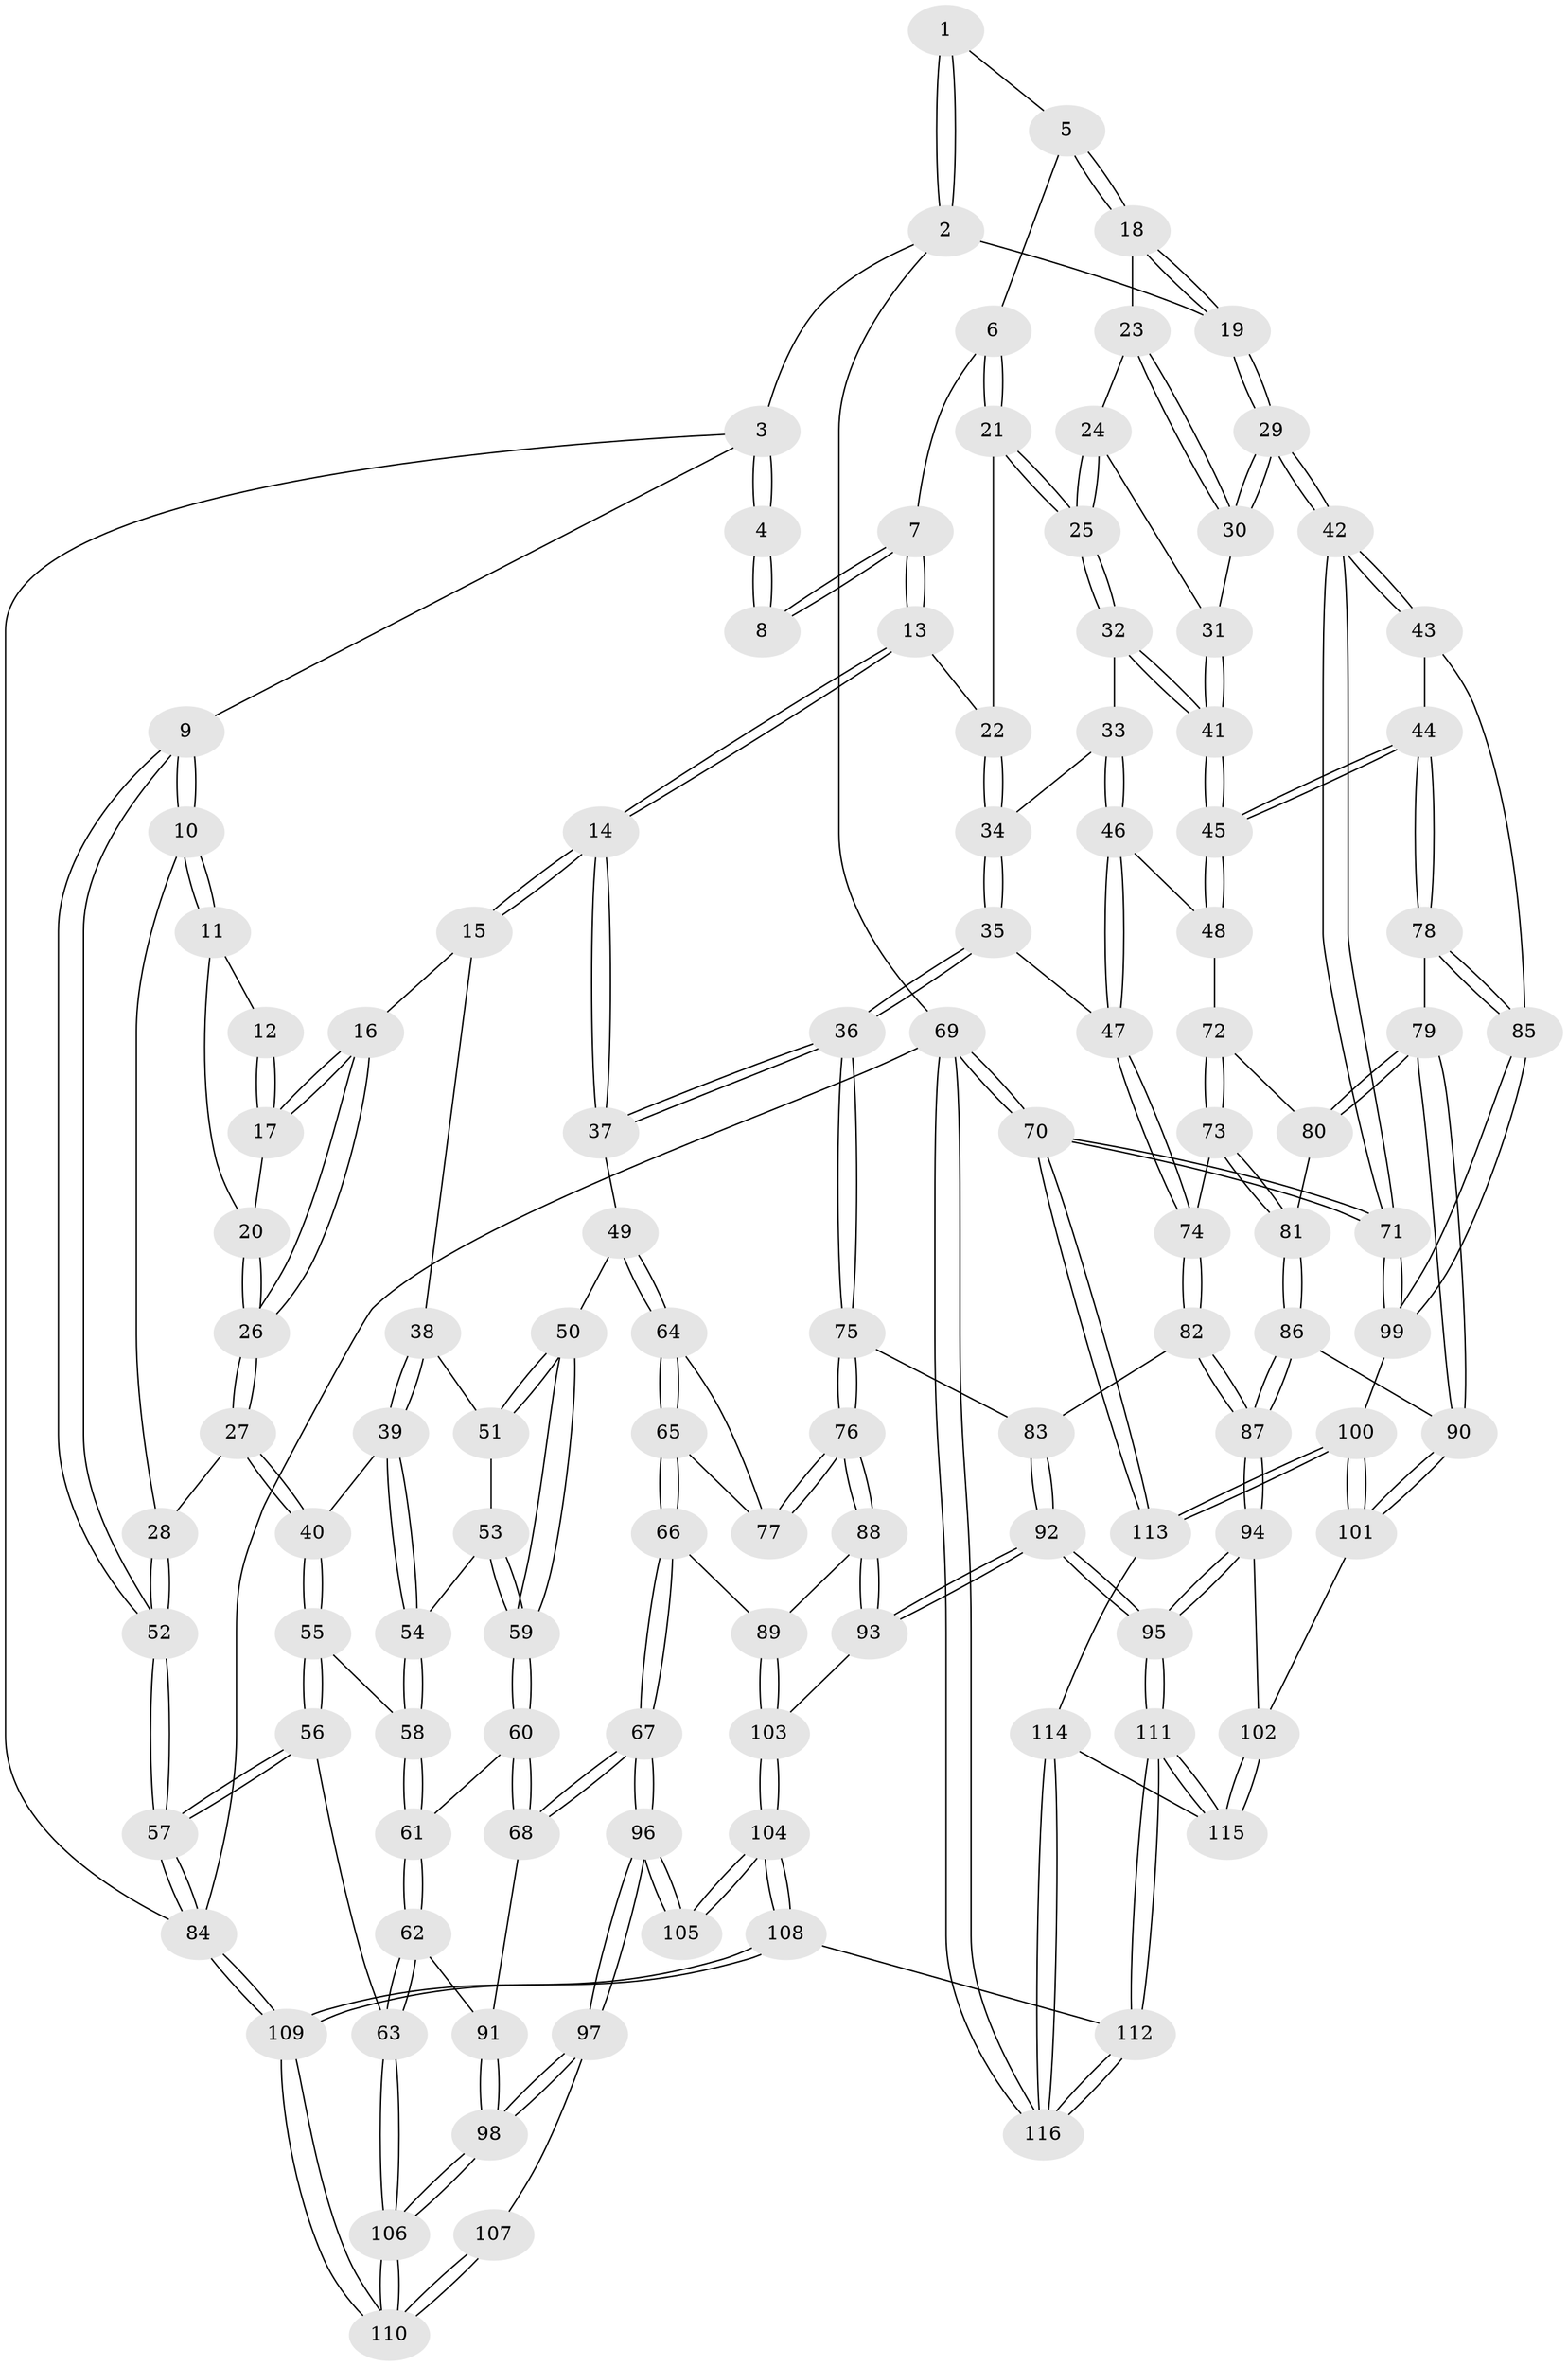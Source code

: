 // coarse degree distribution, {8: 0.012345679012345678, 2: 0.012345679012345678, 4: 0.2839506172839506, 5: 0.41975308641975306, 3: 0.08641975308641975, 6: 0.1728395061728395, 7: 0.012345679012345678}
// Generated by graph-tools (version 1.1) at 2025/21/03/04/25 18:21:03]
// undirected, 116 vertices, 287 edges
graph export_dot {
graph [start="1"]
  node [color=gray90,style=filled];
  1 [pos="+0.6456156196832271+0"];
  2 [pos="+1+0"];
  3 [pos="+0+0"];
  4 [pos="+0.46606685252416125+0"];
  5 [pos="+0.7490470157886362+0.10799603365690554"];
  6 [pos="+0.740641822621519+0.11530079458721063"];
  7 [pos="+0.4734324727018458+0.004278120327601319"];
  8 [pos="+0.4539252932945861+0"];
  9 [pos="+0+0"];
  10 [pos="+0.030204910935435578+0.029431341582604843"];
  11 [pos="+0.11713420907996666+0.07930328436255812"];
  12 [pos="+0.4366760587224213+0"];
  13 [pos="+0.538695145870143+0.180984963948727"];
  14 [pos="+0.4658469436670027+0.3359687709962162"];
  15 [pos="+0.36423409011024244+0.26955597719595686"];
  16 [pos="+0.332519708322234+0.23755286116918697"];
  17 [pos="+0.3344019322014087+0.1494589133612033"];
  18 [pos="+0.956169744851846+0.08230318091095126"];
  19 [pos="+1+0"];
  20 [pos="+0.1512410015330446+0.11431883594542752"];
  21 [pos="+0.707529906891773+0.18162760648209356"];
  22 [pos="+0.6517886050915981+0.19957392263520396"];
  23 [pos="+0.9142670490950471+0.15433865355520615"];
  24 [pos="+0.8715012895583804+0.2114659000660458"];
  25 [pos="+0.7743748883271364+0.2904644913932372"];
  26 [pos="+0.19897269319935315+0.27758362346948035"];
  27 [pos="+0.16476887155638076+0.3301694270087621"];
  28 [pos="+0.07060045153252524+0.3245649070207788"];
  29 [pos="+1+0.2651609044743819"];
  30 [pos="+0.9079117986614179+0.3170908564571911"];
  31 [pos="+0.8887955396960294+0.3260007275159547"];
  32 [pos="+0.7745069667491817+0.29429494015511903"];
  33 [pos="+0.7367334543853556+0.32463556157258144"];
  34 [pos="+0.6370202779183747+0.32688106813892465"];
  35 [pos="+0.540038780622989+0.4074672610820486"];
  36 [pos="+0.5188946467848727+0.4084978035879702"];
  37 [pos="+0.47984745707039195+0.38204859539072766"];
  38 [pos="+0.2739067072694908+0.376600088166733"];
  39 [pos="+0.18830419519502423+0.35709283381979123"];
  40 [pos="+0.1695691530287749+0.33889913446849274"];
  41 [pos="+0.8495467149770779+0.360258843823526"];
  42 [pos="+1+0.4555435587338249"];
  43 [pos="+0.9741325417561127+0.4715316210465895"];
  44 [pos="+0.8728665723278205+0.44474918804092956"];
  45 [pos="+0.8640768838564761+0.43980161413529756"];
  46 [pos="+0.7117394791578128+0.4484229403205838"];
  47 [pos="+0.6806573735860382+0.4656236597444056"];
  48 [pos="+0.8335100655691703+0.45192516954026873"];
  49 [pos="+0.40734867978603384+0.42578754395401375"];
  50 [pos="+0.37182398467287164+0.4278688549463787"];
  51 [pos="+0.3029374840696859+0.40149240076955534"];
  52 [pos="+0+0.4516451365537957"];
  53 [pos="+0.24901285031646456+0.45749483984709405"];
  54 [pos="+0.21514867076864344+0.4386995358009854"];
  55 [pos="+0.13134860149107697+0.45074357718771624"];
  56 [pos="+0+0.606476843784165"];
  57 [pos="+0+0.5931474443799859"];
  58 [pos="+0.18369499625054558+0.4914241425900424"];
  59 [pos="+0.275852219557189+0.4910857567359355"];
  60 [pos="+0.2678689983054685+0.549905021298999"];
  61 [pos="+0.1825867230937321+0.508912138131945"];
  62 [pos="+0.07904057729517194+0.5837514618464894"];
  63 [pos="+0+0.6095603680171842"];
  64 [pos="+0.382752395180302+0.4954754061938319"];
  65 [pos="+0.3526026999518144+0.5517573488414512"];
  66 [pos="+0.31325579994629876+0.5984966283334393"];
  67 [pos="+0.3117473687015506+0.5988299158373751"];
  68 [pos="+0.27617668765227044+0.5704873905207062"];
  69 [pos="+1+1"];
  70 [pos="+1+0.8041003325234707"];
  71 [pos="+1+0.594769504733449"];
  72 [pos="+0.8121385552804414+0.4965816474623579"];
  73 [pos="+0.7535032850169945+0.5546073600570602"];
  74 [pos="+0.6888769041134327+0.5186987839696355"];
  75 [pos="+0.5196621600141792+0.5164025315647063"];
  76 [pos="+0.48284203338550324+0.5896700787604519"];
  77 [pos="+0.43068299966567647+0.5623456866120391"];
  78 [pos="+0.849219118827013+0.5984855133624286"];
  79 [pos="+0.827228723530076+0.5988595397190166"];
  80 [pos="+0.81245388695621+0.5407194016757079"];
  81 [pos="+0.7608948475659973+0.5678099899492435"];
  82 [pos="+0.666880804622227+0.566770256679181"];
  83 [pos="+0.5976310704772899+0.5784882213623529"];
  84 [pos="+0+1"];
  85 [pos="+0.8909540205877977+0.6203420308444441"];
  86 [pos="+0.7711839950830771+0.5916965847509017"];
  87 [pos="+0.6867731629886018+0.6349857637282725"];
  88 [pos="+0.478341120389778+0.6094502970365361"];
  89 [pos="+0.4037982180911819+0.6329711460249867"];
  90 [pos="+0.7980942341663974+0.6082959576079336"];
  91 [pos="+0.17829621098379647+0.6039765164673518"];
  92 [pos="+0.5824503104264469+0.7328213994564622"];
  93 [pos="+0.537366908378415+0.701017281226677"];
  94 [pos="+0.6665480150218267+0.7472189594374552"];
  95 [pos="+0.6159139365512372+0.7737791573352316"];
  96 [pos="+0.30104619579344993+0.6309204978134979"];
  97 [pos="+0.2474199644302528+0.7047120995688924"];
  98 [pos="+0.2309571429798259+0.7162205388507591"];
  99 [pos="+0.9005202189137104+0.6389805258074607"];
  100 [pos="+0.8843625984252091+0.7498587379152563"];
  101 [pos="+0.7690229845151135+0.7378154616664112"];
  102 [pos="+0.7479414729048595+0.7445751502234841"];
  103 [pos="+0.4017153388231466+0.7276854187608439"];
  104 [pos="+0.39360218349246956+0.7377513183317753"];
  105 [pos="+0.3676808691537726+0.7294579342856921"];
  106 [pos="+0.17329193526911152+0.7927204789786579"];
  107 [pos="+0.3303867121887839+0.7374974301600912"];
  108 [pos="+0.43273531622436584+1"];
  109 [pos="+0.26115942094175554+1"];
  110 [pos="+0.22796505206907067+0.9933156815363685"];
  111 [pos="+0.5583435857367729+0.9464730165657148"];
  112 [pos="+0.4504592082194626+1"];
  113 [pos="+0.9545173096994385+0.8147802917039446"];
  114 [pos="+0.8707302365192449+0.9226749525547321"];
  115 [pos="+0.8063585642732137+0.9046729464597425"];
  116 [pos="+0.8951527743837662+1"];
  1 -- 2;
  1 -- 2;
  1 -- 5;
  2 -- 3;
  2 -- 19;
  2 -- 69;
  3 -- 4;
  3 -- 4;
  3 -- 9;
  3 -- 84;
  4 -- 8;
  4 -- 8;
  5 -- 6;
  5 -- 18;
  5 -- 18;
  6 -- 7;
  6 -- 21;
  6 -- 21;
  7 -- 8;
  7 -- 8;
  7 -- 13;
  7 -- 13;
  9 -- 10;
  9 -- 10;
  9 -- 52;
  9 -- 52;
  10 -- 11;
  10 -- 11;
  10 -- 28;
  11 -- 12;
  11 -- 20;
  12 -- 17;
  12 -- 17;
  13 -- 14;
  13 -- 14;
  13 -- 22;
  14 -- 15;
  14 -- 15;
  14 -- 37;
  14 -- 37;
  15 -- 16;
  15 -- 38;
  16 -- 17;
  16 -- 17;
  16 -- 26;
  16 -- 26;
  17 -- 20;
  18 -- 19;
  18 -- 19;
  18 -- 23;
  19 -- 29;
  19 -- 29;
  20 -- 26;
  20 -- 26;
  21 -- 22;
  21 -- 25;
  21 -- 25;
  22 -- 34;
  22 -- 34;
  23 -- 24;
  23 -- 30;
  23 -- 30;
  24 -- 25;
  24 -- 25;
  24 -- 31;
  25 -- 32;
  25 -- 32;
  26 -- 27;
  26 -- 27;
  27 -- 28;
  27 -- 40;
  27 -- 40;
  28 -- 52;
  28 -- 52;
  29 -- 30;
  29 -- 30;
  29 -- 42;
  29 -- 42;
  30 -- 31;
  31 -- 41;
  31 -- 41;
  32 -- 33;
  32 -- 41;
  32 -- 41;
  33 -- 34;
  33 -- 46;
  33 -- 46;
  34 -- 35;
  34 -- 35;
  35 -- 36;
  35 -- 36;
  35 -- 47;
  36 -- 37;
  36 -- 37;
  36 -- 75;
  36 -- 75;
  37 -- 49;
  38 -- 39;
  38 -- 39;
  38 -- 51;
  39 -- 40;
  39 -- 54;
  39 -- 54;
  40 -- 55;
  40 -- 55;
  41 -- 45;
  41 -- 45;
  42 -- 43;
  42 -- 43;
  42 -- 71;
  42 -- 71;
  43 -- 44;
  43 -- 85;
  44 -- 45;
  44 -- 45;
  44 -- 78;
  44 -- 78;
  45 -- 48;
  45 -- 48;
  46 -- 47;
  46 -- 47;
  46 -- 48;
  47 -- 74;
  47 -- 74;
  48 -- 72;
  49 -- 50;
  49 -- 64;
  49 -- 64;
  50 -- 51;
  50 -- 51;
  50 -- 59;
  50 -- 59;
  51 -- 53;
  52 -- 57;
  52 -- 57;
  53 -- 54;
  53 -- 59;
  53 -- 59;
  54 -- 58;
  54 -- 58;
  55 -- 56;
  55 -- 56;
  55 -- 58;
  56 -- 57;
  56 -- 57;
  56 -- 63;
  57 -- 84;
  57 -- 84;
  58 -- 61;
  58 -- 61;
  59 -- 60;
  59 -- 60;
  60 -- 61;
  60 -- 68;
  60 -- 68;
  61 -- 62;
  61 -- 62;
  62 -- 63;
  62 -- 63;
  62 -- 91;
  63 -- 106;
  63 -- 106;
  64 -- 65;
  64 -- 65;
  64 -- 77;
  65 -- 66;
  65 -- 66;
  65 -- 77;
  66 -- 67;
  66 -- 67;
  66 -- 89;
  67 -- 68;
  67 -- 68;
  67 -- 96;
  67 -- 96;
  68 -- 91;
  69 -- 70;
  69 -- 70;
  69 -- 116;
  69 -- 116;
  69 -- 84;
  70 -- 71;
  70 -- 71;
  70 -- 113;
  70 -- 113;
  71 -- 99;
  71 -- 99;
  72 -- 73;
  72 -- 73;
  72 -- 80;
  73 -- 74;
  73 -- 81;
  73 -- 81;
  74 -- 82;
  74 -- 82;
  75 -- 76;
  75 -- 76;
  75 -- 83;
  76 -- 77;
  76 -- 77;
  76 -- 88;
  76 -- 88;
  78 -- 79;
  78 -- 85;
  78 -- 85;
  79 -- 80;
  79 -- 80;
  79 -- 90;
  79 -- 90;
  80 -- 81;
  81 -- 86;
  81 -- 86;
  82 -- 83;
  82 -- 87;
  82 -- 87;
  83 -- 92;
  83 -- 92;
  84 -- 109;
  84 -- 109;
  85 -- 99;
  85 -- 99;
  86 -- 87;
  86 -- 87;
  86 -- 90;
  87 -- 94;
  87 -- 94;
  88 -- 89;
  88 -- 93;
  88 -- 93;
  89 -- 103;
  89 -- 103;
  90 -- 101;
  90 -- 101;
  91 -- 98;
  91 -- 98;
  92 -- 93;
  92 -- 93;
  92 -- 95;
  92 -- 95;
  93 -- 103;
  94 -- 95;
  94 -- 95;
  94 -- 102;
  95 -- 111;
  95 -- 111;
  96 -- 97;
  96 -- 97;
  96 -- 105;
  96 -- 105;
  97 -- 98;
  97 -- 98;
  97 -- 107;
  98 -- 106;
  98 -- 106;
  99 -- 100;
  100 -- 101;
  100 -- 101;
  100 -- 113;
  100 -- 113;
  101 -- 102;
  102 -- 115;
  102 -- 115;
  103 -- 104;
  103 -- 104;
  104 -- 105;
  104 -- 105;
  104 -- 108;
  104 -- 108;
  106 -- 110;
  106 -- 110;
  107 -- 110;
  107 -- 110;
  108 -- 109;
  108 -- 109;
  108 -- 112;
  109 -- 110;
  109 -- 110;
  111 -- 112;
  111 -- 112;
  111 -- 115;
  111 -- 115;
  112 -- 116;
  112 -- 116;
  113 -- 114;
  114 -- 115;
  114 -- 116;
  114 -- 116;
}
